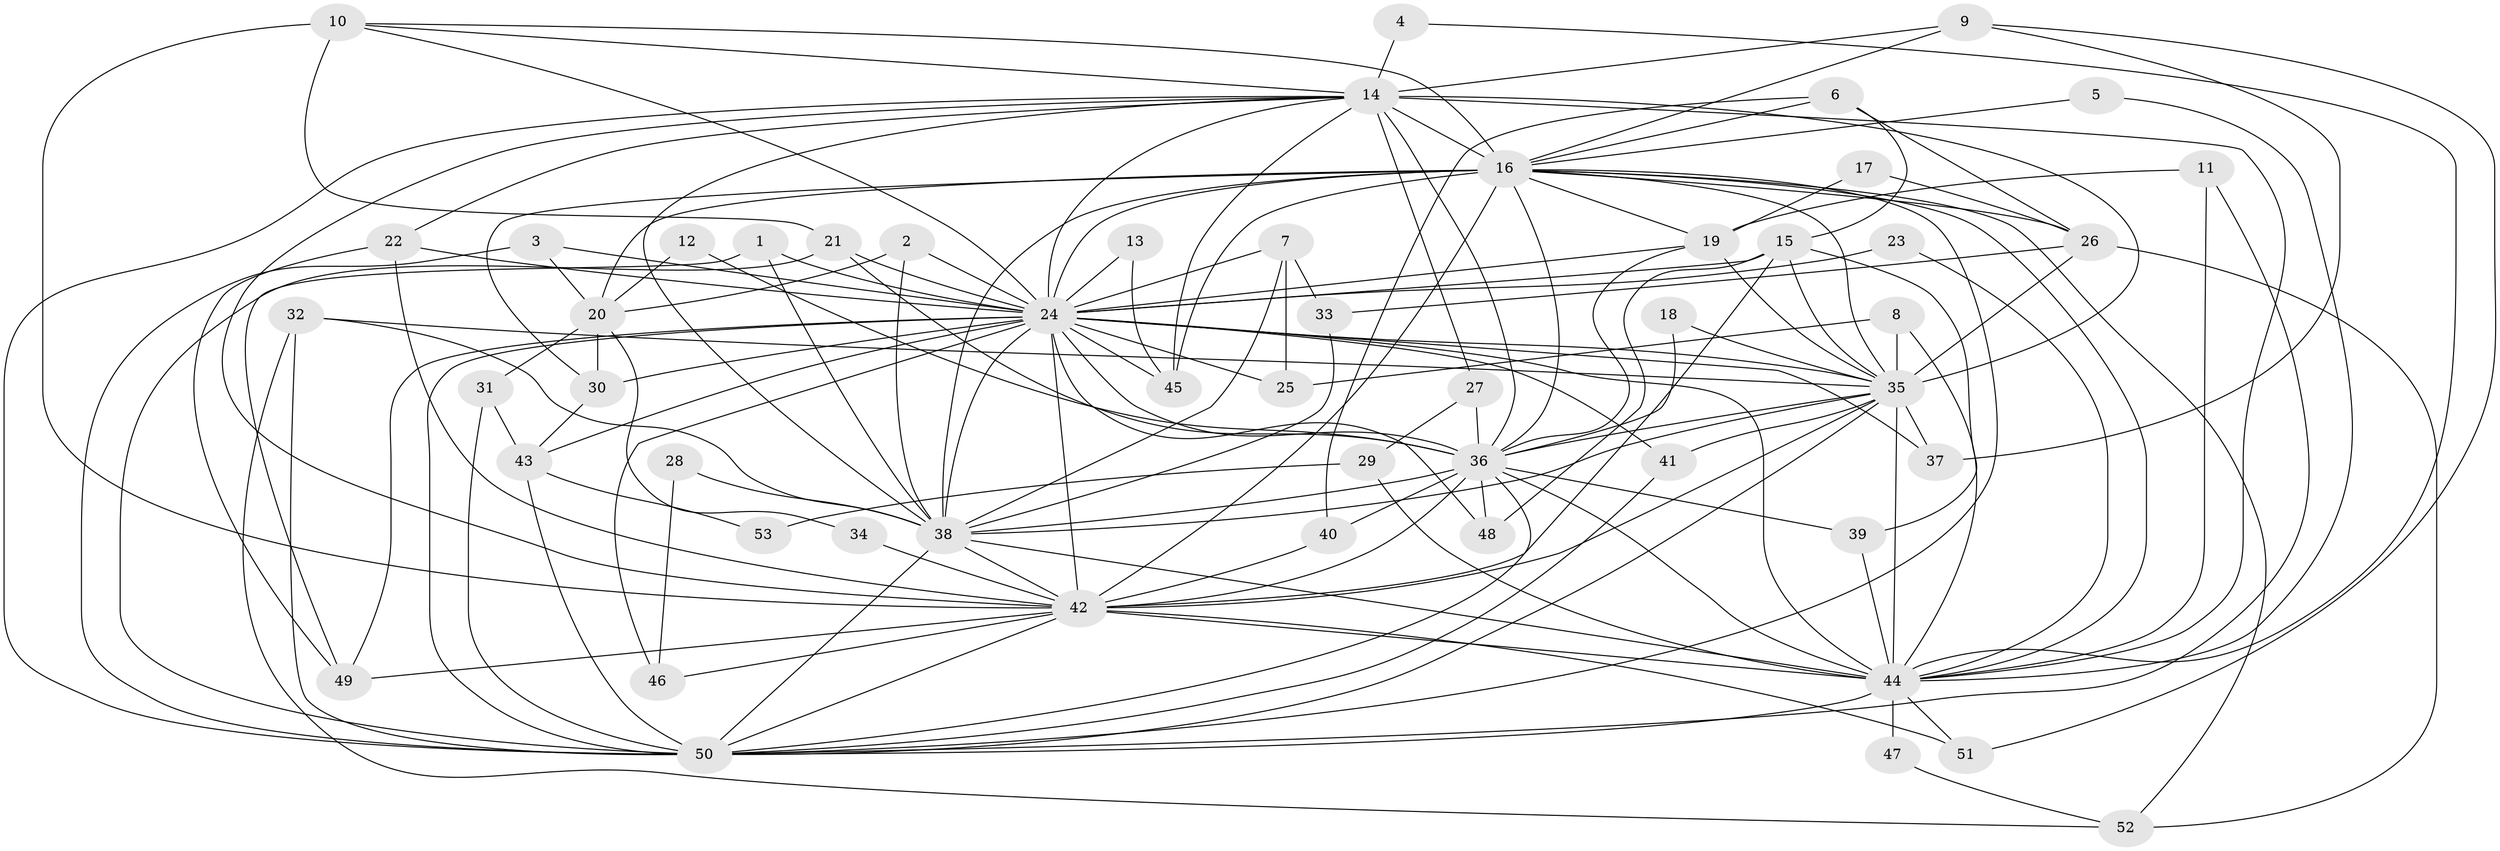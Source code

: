 // original degree distribution, {16: 0.009523809523809525, 19: 0.01904761904761905, 21: 0.009523809523809525, 20: 0.009523809523809525, 26: 0.009523809523809525, 18: 0.009523809523809525, 24: 0.009523809523809525, 27: 0.009523809523809525, 22: 0.009523809523809525, 3: 0.23809523809523808, 5: 0.01904761904761905, 4: 0.11428571428571428, 2: 0.5047619047619047, 6: 0.01904761904761905, 7: 0.009523809523809525}
// Generated by graph-tools (version 1.1) at 2025/36/03/04/25 23:36:31]
// undirected, 53 vertices, 151 edges
graph export_dot {
  node [color=gray90,style=filled];
  1;
  2;
  3;
  4;
  5;
  6;
  7;
  8;
  9;
  10;
  11;
  12;
  13;
  14;
  15;
  16;
  17;
  18;
  19;
  20;
  21;
  22;
  23;
  24;
  25;
  26;
  27;
  28;
  29;
  30;
  31;
  32;
  33;
  34;
  35;
  36;
  37;
  38;
  39;
  40;
  41;
  42;
  43;
  44;
  45;
  46;
  47;
  48;
  49;
  50;
  51;
  52;
  53;
  1 -- 24 [weight=1.0];
  1 -- 38 [weight=1.0];
  1 -- 49 [weight=1.0];
  2 -- 20 [weight=1.0];
  2 -- 24 [weight=1.0];
  2 -- 38 [weight=1.0];
  3 -- 20 [weight=1.0];
  3 -- 24 [weight=1.0];
  3 -- 50 [weight=1.0];
  4 -- 14 [weight=1.0];
  4 -- 44 [weight=1.0];
  5 -- 16 [weight=1.0];
  5 -- 44 [weight=1.0];
  6 -- 15 [weight=1.0];
  6 -- 16 [weight=1.0];
  6 -- 26 [weight=1.0];
  6 -- 40 [weight=1.0];
  7 -- 24 [weight=1.0];
  7 -- 25 [weight=1.0];
  7 -- 33 [weight=1.0];
  7 -- 38 [weight=1.0];
  8 -- 25 [weight=1.0];
  8 -- 35 [weight=1.0];
  8 -- 44 [weight=1.0];
  9 -- 14 [weight=1.0];
  9 -- 16 [weight=1.0];
  9 -- 37 [weight=1.0];
  9 -- 51 [weight=1.0];
  10 -- 14 [weight=1.0];
  10 -- 16 [weight=1.0];
  10 -- 21 [weight=1.0];
  10 -- 24 [weight=1.0];
  10 -- 42 [weight=1.0];
  11 -- 19 [weight=1.0];
  11 -- 44 [weight=1.0];
  11 -- 50 [weight=1.0];
  12 -- 20 [weight=1.0];
  12 -- 36 [weight=1.0];
  13 -- 24 [weight=1.0];
  13 -- 45 [weight=1.0];
  14 -- 16 [weight=2.0];
  14 -- 22 [weight=1.0];
  14 -- 24 [weight=3.0];
  14 -- 27 [weight=1.0];
  14 -- 35 [weight=3.0];
  14 -- 36 [weight=1.0];
  14 -- 38 [weight=1.0];
  14 -- 42 [weight=1.0];
  14 -- 44 [weight=1.0];
  14 -- 45 [weight=1.0];
  14 -- 50 [weight=1.0];
  15 -- 24 [weight=1.0];
  15 -- 35 [weight=2.0];
  15 -- 39 [weight=1.0];
  15 -- 42 [weight=1.0];
  15 -- 48 [weight=1.0];
  16 -- 19 [weight=1.0];
  16 -- 20 [weight=1.0];
  16 -- 24 [weight=4.0];
  16 -- 26 [weight=1.0];
  16 -- 30 [weight=1.0];
  16 -- 35 [weight=1.0];
  16 -- 36 [weight=1.0];
  16 -- 38 [weight=2.0];
  16 -- 42 [weight=1.0];
  16 -- 44 [weight=1.0];
  16 -- 45 [weight=2.0];
  16 -- 50 [weight=1.0];
  16 -- 52 [weight=1.0];
  17 -- 19 [weight=1.0];
  17 -- 26 [weight=1.0];
  18 -- 35 [weight=1.0];
  18 -- 36 [weight=1.0];
  19 -- 24 [weight=1.0];
  19 -- 35 [weight=2.0];
  19 -- 36 [weight=1.0];
  20 -- 30 [weight=1.0];
  20 -- 31 [weight=1.0];
  20 -- 34 [weight=1.0];
  21 -- 24 [weight=1.0];
  21 -- 36 [weight=1.0];
  21 -- 50 [weight=1.0];
  22 -- 24 [weight=1.0];
  22 -- 42 [weight=1.0];
  22 -- 49 [weight=1.0];
  23 -- 24 [weight=2.0];
  23 -- 44 [weight=1.0];
  24 -- 25 [weight=1.0];
  24 -- 30 [weight=1.0];
  24 -- 35 [weight=2.0];
  24 -- 36 [weight=3.0];
  24 -- 37 [weight=1.0];
  24 -- 38 [weight=2.0];
  24 -- 41 [weight=1.0];
  24 -- 42 [weight=4.0];
  24 -- 43 [weight=1.0];
  24 -- 44 [weight=4.0];
  24 -- 45 [weight=1.0];
  24 -- 46 [weight=1.0];
  24 -- 48 [weight=1.0];
  24 -- 49 [weight=1.0];
  24 -- 50 [weight=3.0];
  26 -- 33 [weight=1.0];
  26 -- 35 [weight=1.0];
  26 -- 52 [weight=1.0];
  27 -- 29 [weight=1.0];
  27 -- 36 [weight=1.0];
  28 -- 38 [weight=1.0];
  28 -- 46 [weight=1.0];
  29 -- 44 [weight=1.0];
  29 -- 53 [weight=1.0];
  30 -- 43 [weight=1.0];
  31 -- 43 [weight=1.0];
  31 -- 50 [weight=1.0];
  32 -- 35 [weight=1.0];
  32 -- 38 [weight=1.0];
  32 -- 50 [weight=1.0];
  32 -- 52 [weight=1.0];
  33 -- 38 [weight=1.0];
  34 -- 42 [weight=1.0];
  35 -- 36 [weight=1.0];
  35 -- 37 [weight=1.0];
  35 -- 38 [weight=1.0];
  35 -- 41 [weight=1.0];
  35 -- 42 [weight=1.0];
  35 -- 44 [weight=1.0];
  35 -- 50 [weight=1.0];
  36 -- 38 [weight=1.0];
  36 -- 39 [weight=1.0];
  36 -- 40 [weight=1.0];
  36 -- 42 [weight=1.0];
  36 -- 44 [weight=1.0];
  36 -- 48 [weight=1.0];
  36 -- 50 [weight=1.0];
  38 -- 42 [weight=1.0];
  38 -- 44 [weight=1.0];
  38 -- 50 [weight=1.0];
  39 -- 44 [weight=1.0];
  40 -- 42 [weight=1.0];
  41 -- 50 [weight=1.0];
  42 -- 44 [weight=1.0];
  42 -- 46 [weight=1.0];
  42 -- 49 [weight=1.0];
  42 -- 50 [weight=1.0];
  42 -- 51 [weight=1.0];
  43 -- 50 [weight=1.0];
  43 -- 53 [weight=1.0];
  44 -- 47 [weight=1.0];
  44 -- 50 [weight=2.0];
  44 -- 51 [weight=1.0];
  47 -- 52 [weight=1.0];
}
